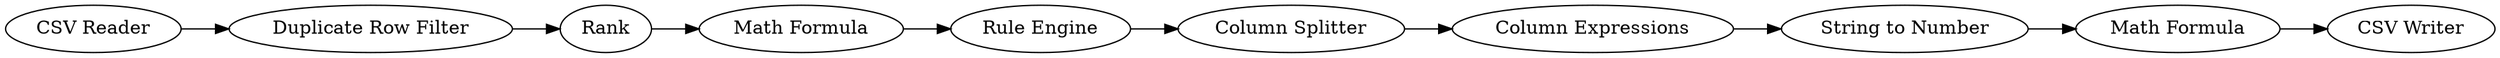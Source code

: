 digraph {
	1 [label="CSV Reader"]
	6 [label="Rule Engine"]
	14 [label="Column Splitter"]
	21 [label="Duplicate Row Filter"]
	22 [label=Rank]
	23 [label="Math Formula"]
	24 [label="Column Expressions"]
	26 [label="String to Number"]
	27 [label="Math Formula"]
	28 [label="CSV Writer"]
	1 -> 21
	6 -> 14
	14 -> 24
	21 -> 22
	22 -> 23
	23 -> 6
	24 -> 26
	26 -> 27
	27 -> 28
	rankdir=LR
}
